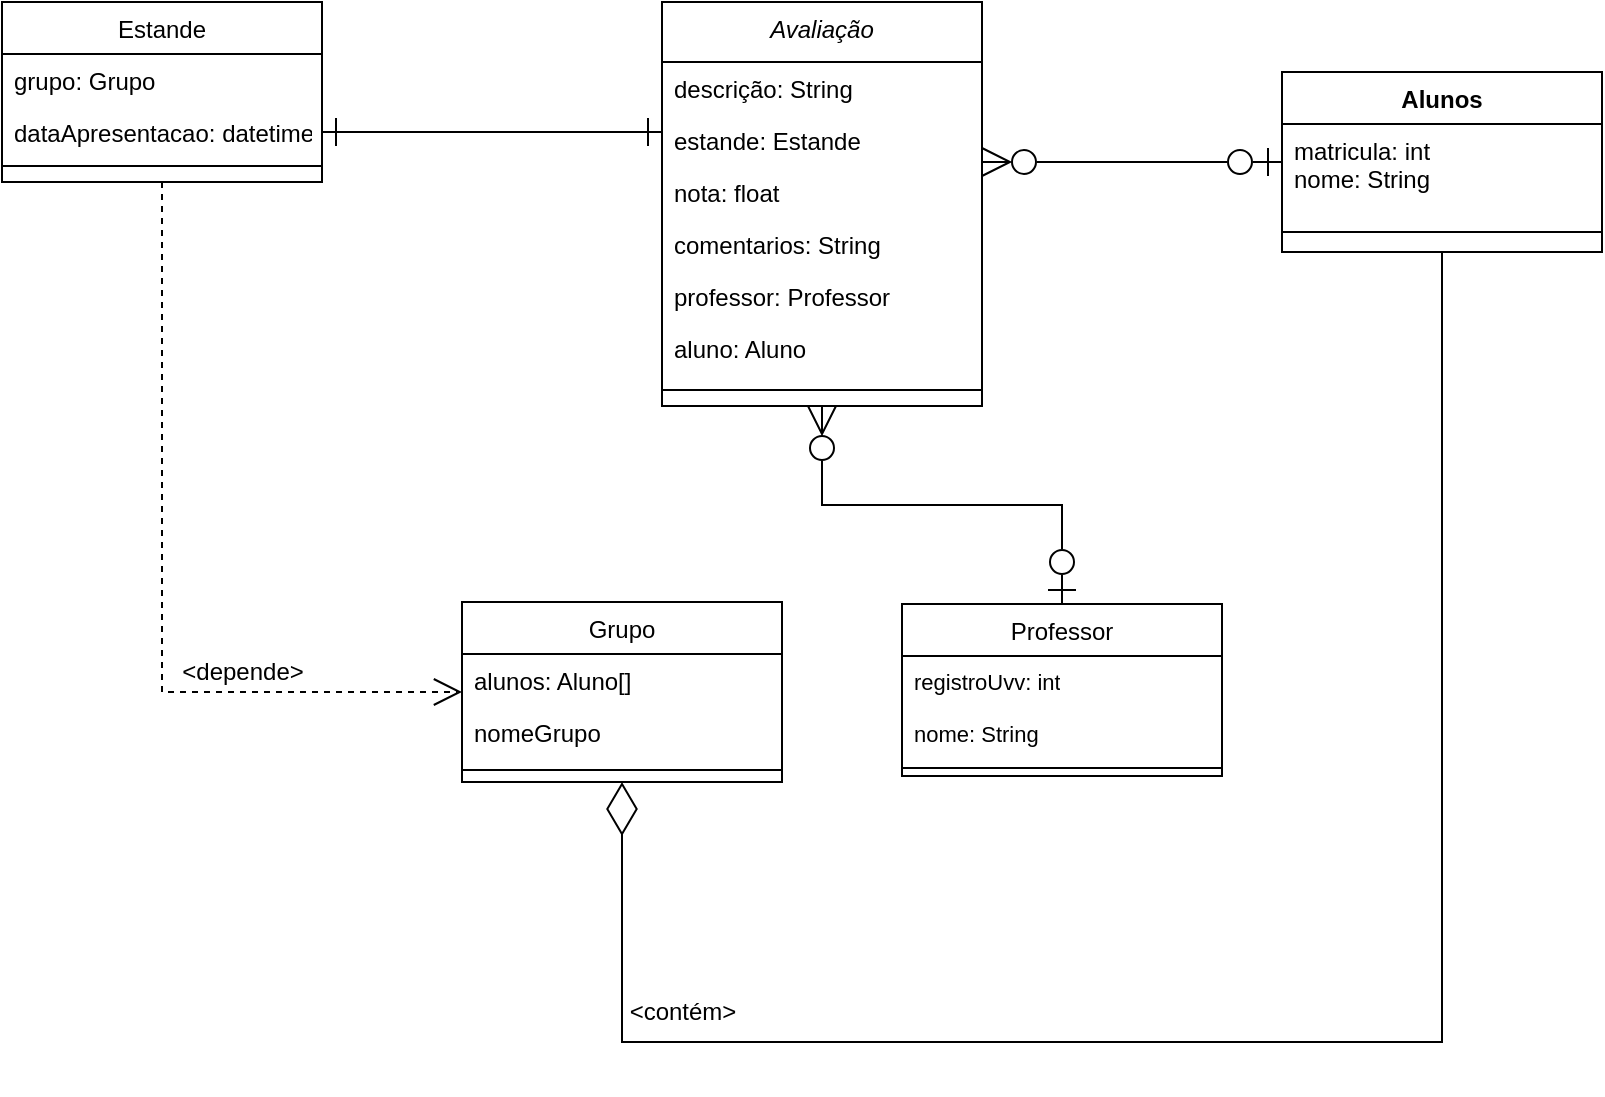 <mxfile version="21.7.2" type="github">
  <diagram id="C5RBs43oDa-KdzZeNtuy" name="Page-1">
    <mxGraphModel dx="1707" dy="478" grid="1" gridSize="10" guides="1" tooltips="1" connect="1" arrows="1" fold="1" page="1" pageScale="1" pageWidth="827" pageHeight="1169" math="0" shadow="0">
      <root>
        <mxCell id="WIyWlLk6GJQsqaUBKTNV-0" />
        <mxCell id="WIyWlLk6GJQsqaUBKTNV-1" parent="WIyWlLk6GJQsqaUBKTNV-0" />
        <mxCell id="kL2YTDX9EPqiO3jO1FHr-14" value="" style="endArrow=diamondThin;endFill=0;endSize=24;html=1;rounded=0;entryX=0.5;entryY=1;entryDx=0;entryDy=0;" edge="1" parent="WIyWlLk6GJQsqaUBKTNV-1" source="kL2YTDX9EPqiO3jO1FHr-31" target="kL2YTDX9EPqiO3jO1FHr-17">
          <mxGeometry width="160" relative="1" as="geometry">
            <mxPoint x="659.84" y="1322.8" as="sourcePoint" />
            <mxPoint x="230" y="1540" as="targetPoint" />
            <Array as="points">
              <mxPoint x="670" y="1540" />
              <mxPoint x="340" y="1540" />
              <mxPoint x="260" y="1540" />
            </Array>
          </mxGeometry>
        </mxCell>
        <mxCell id="kL2YTDX9EPqiO3jO1FHr-15" value="Avaliação" style="swimlane;fontStyle=2;align=center;verticalAlign=top;childLayout=stackLayout;horizontal=1;startSize=30;horizontalStack=0;resizeParent=1;resizeLast=0;collapsible=1;marginBottom=0;rounded=0;shadow=0;strokeWidth=1;" vertex="1" parent="WIyWlLk6GJQsqaUBKTNV-1">
          <mxGeometry x="280" y="1020" width="160" height="202" as="geometry">
            <mxRectangle x="230" y="140" width="160" height="26" as="alternateBounds" />
          </mxGeometry>
        </mxCell>
        <mxCell id="kL2YTDX9EPqiO3jO1FHr-50" value="descrição: String" style="text;strokeColor=none;fillColor=none;align=left;verticalAlign=top;spacingLeft=4;spacingRight=4;overflow=hidden;rotatable=0;points=[[0,0.5],[1,0.5]];portConstraint=eastwest;whiteSpace=wrap;html=1;" vertex="1" parent="kL2YTDX9EPqiO3jO1FHr-15">
          <mxGeometry y="30" width="160" height="26" as="geometry" />
        </mxCell>
        <mxCell id="kL2YTDX9EPqiO3jO1FHr-51" value="estande: Estande" style="text;strokeColor=none;fillColor=none;align=left;verticalAlign=top;spacingLeft=4;spacingRight=4;overflow=hidden;rotatable=0;points=[[0,0.5],[1,0.5]];portConstraint=eastwest;whiteSpace=wrap;html=1;" vertex="1" parent="kL2YTDX9EPqiO3jO1FHr-15">
          <mxGeometry y="56" width="160" height="26" as="geometry" />
        </mxCell>
        <mxCell id="kL2YTDX9EPqiO3jO1FHr-52" value="nota: float" style="text;strokeColor=none;fillColor=none;align=left;verticalAlign=top;spacingLeft=4;spacingRight=4;overflow=hidden;rotatable=0;points=[[0,0.5],[1,0.5]];portConstraint=eastwest;whiteSpace=wrap;html=1;" vertex="1" parent="kL2YTDX9EPqiO3jO1FHr-15">
          <mxGeometry y="82" width="160" height="26" as="geometry" />
        </mxCell>
        <mxCell id="kL2YTDX9EPqiO3jO1FHr-53" value="comentarios: String" style="text;strokeColor=none;fillColor=none;align=left;verticalAlign=top;spacingLeft=4;spacingRight=4;overflow=hidden;rotatable=0;points=[[0,0.5],[1,0.5]];portConstraint=eastwest;whiteSpace=wrap;html=1;" vertex="1" parent="kL2YTDX9EPqiO3jO1FHr-15">
          <mxGeometry y="108" width="160" height="26" as="geometry" />
        </mxCell>
        <mxCell id="kL2YTDX9EPqiO3jO1FHr-58" value="professor:&amp;nbsp;Professor" style="text;strokeColor=none;fillColor=none;align=left;verticalAlign=top;spacingLeft=4;spacingRight=4;overflow=hidden;rotatable=0;points=[[0,0.5],[1,0.5]];portConstraint=eastwest;whiteSpace=wrap;html=1;" vertex="1" parent="kL2YTDX9EPqiO3jO1FHr-15">
          <mxGeometry y="134" width="160" height="26" as="geometry" />
        </mxCell>
        <mxCell id="kL2YTDX9EPqiO3jO1FHr-59" value="aluno: Aluno" style="text;strokeColor=none;fillColor=none;align=left;verticalAlign=top;spacingLeft=4;spacingRight=4;overflow=hidden;rotatable=0;points=[[0,0.5],[1,0.5]];portConstraint=eastwest;whiteSpace=wrap;html=1;" vertex="1" parent="kL2YTDX9EPqiO3jO1FHr-15">
          <mxGeometry y="160" width="160" height="26" as="geometry" />
        </mxCell>
        <mxCell id="kL2YTDX9EPqiO3jO1FHr-16" value="" style="line;html=1;strokeWidth=1;align=left;verticalAlign=middle;spacingTop=-1;spacingLeft=3;spacingRight=3;rotatable=0;labelPosition=right;points=[];portConstraint=eastwest;" vertex="1" parent="kL2YTDX9EPqiO3jO1FHr-15">
          <mxGeometry y="186" width="160" height="16" as="geometry" />
        </mxCell>
        <mxCell id="kL2YTDX9EPqiO3jO1FHr-17" value="Grupo" style="swimlane;fontStyle=0;align=center;verticalAlign=top;childLayout=stackLayout;horizontal=1;startSize=26;horizontalStack=0;resizeParent=1;resizeLast=0;collapsible=1;marginBottom=0;rounded=0;shadow=0;strokeWidth=1;" vertex="1" parent="WIyWlLk6GJQsqaUBKTNV-1">
          <mxGeometry x="180" y="1320" width="160" height="90" as="geometry">
            <mxRectangle x="130" y="380" width="160" height="26" as="alternateBounds" />
          </mxGeometry>
        </mxCell>
        <mxCell id="kL2YTDX9EPqiO3jO1FHr-18" value="alunos: Aluno[]" style="text;align=left;verticalAlign=top;spacingLeft=4;spacingRight=4;overflow=hidden;rotatable=0;points=[[0,0.5],[1,0.5]];portConstraint=eastwest;" vertex="1" parent="kL2YTDX9EPqiO3jO1FHr-17">
          <mxGeometry y="26" width="160" height="26" as="geometry" />
        </mxCell>
        <mxCell id="kL2YTDX9EPqiO3jO1FHr-19" value="nomeGrupo" style="text;align=left;verticalAlign=top;spacingLeft=4;spacingRight=4;overflow=hidden;rotatable=0;points=[[0,0.5],[1,0.5]];portConstraint=eastwest;rounded=0;shadow=0;html=0;" vertex="1" parent="kL2YTDX9EPqiO3jO1FHr-17">
          <mxGeometry y="52" width="160" height="26" as="geometry" />
        </mxCell>
        <mxCell id="kL2YTDX9EPqiO3jO1FHr-20" value="" style="line;html=1;strokeWidth=1;align=left;verticalAlign=middle;spacingTop=-1;spacingLeft=3;spacingRight=3;rotatable=0;labelPosition=right;points=[];portConstraint=eastwest;" vertex="1" parent="kL2YTDX9EPqiO3jO1FHr-17">
          <mxGeometry y="78" width="160" height="12" as="geometry" />
        </mxCell>
        <mxCell id="kL2YTDX9EPqiO3jO1FHr-54" style="edgeStyle=orthogonalEdgeStyle;rounded=0;orthogonalLoop=1;jettySize=auto;html=1;startArrow=ERzeroToOne;startFill=0;endArrow=ERzeroToMany;endFill=0;endSize=12;startSize=12;" edge="1" parent="WIyWlLk6GJQsqaUBKTNV-1" source="kL2YTDX9EPqiO3jO1FHr-62" target="kL2YTDX9EPqiO3jO1FHr-15">
          <mxGeometry relative="1" as="geometry">
            <mxPoint x="470" y="1310" as="sourcePoint" />
          </mxGeometry>
        </mxCell>
        <mxCell id="kL2YTDX9EPqiO3jO1FHr-23" value="Estande" style="swimlane;fontStyle=0;align=center;verticalAlign=top;childLayout=stackLayout;horizontal=1;startSize=26;horizontalStack=0;resizeParent=1;resizeLast=0;collapsible=1;marginBottom=0;rounded=0;shadow=0;strokeWidth=1;" vertex="1" parent="WIyWlLk6GJQsqaUBKTNV-1">
          <mxGeometry x="-50" y="1020" width="160" height="90" as="geometry">
            <mxRectangle x="550" y="140" width="160" height="26" as="alternateBounds" />
          </mxGeometry>
        </mxCell>
        <mxCell id="kL2YTDX9EPqiO3jO1FHr-25" value="grupo: Grupo" style="text;align=left;verticalAlign=top;spacingLeft=4;spacingRight=4;overflow=hidden;rotatable=0;points=[[0,0.5],[1,0.5]];portConstraint=eastwest;rounded=0;shadow=0;html=0;" vertex="1" parent="kL2YTDX9EPqiO3jO1FHr-23">
          <mxGeometry y="26" width="160" height="26" as="geometry" />
        </mxCell>
        <mxCell id="kL2YTDX9EPqiO3jO1FHr-26" value="dataApresentacao: datetime" style="text;align=left;verticalAlign=top;spacingLeft=4;spacingRight=4;overflow=hidden;rotatable=0;points=[[0,0.5],[1,0.5]];portConstraint=eastwest;rounded=0;shadow=0;html=0;" vertex="1" parent="kL2YTDX9EPqiO3jO1FHr-23">
          <mxGeometry y="52" width="160" height="26" as="geometry" />
        </mxCell>
        <mxCell id="kL2YTDX9EPqiO3jO1FHr-28" value="" style="line;html=1;strokeWidth=1;align=left;verticalAlign=middle;spacingTop=-1;spacingLeft=3;spacingRight=3;rotatable=0;labelPosition=right;points=[];portConstraint=eastwest;" vertex="1" parent="kL2YTDX9EPqiO3jO1FHr-23">
          <mxGeometry y="78" width="160" height="8" as="geometry" />
        </mxCell>
        <mxCell id="kL2YTDX9EPqiO3jO1FHr-55" style="edgeStyle=orthogonalEdgeStyle;rounded=0;orthogonalLoop=1;jettySize=auto;html=1;startArrow=ERzeroToOne;startFill=0;endArrow=ERzeroToMany;endFill=0;endSize=12;startSize=12;" edge="1" parent="WIyWlLk6GJQsqaUBKTNV-1" source="kL2YTDX9EPqiO3jO1FHr-31" target="kL2YTDX9EPqiO3jO1FHr-15">
          <mxGeometry relative="1" as="geometry">
            <Array as="points">
              <mxPoint x="540" y="1100" />
              <mxPoint x="540" y="1100" />
            </Array>
          </mxGeometry>
        </mxCell>
        <mxCell id="kL2YTDX9EPqiO3jO1FHr-31" value="Alunos" style="swimlane;fontStyle=1;align=center;verticalAlign=top;childLayout=stackLayout;horizontal=1;startSize=26;horizontalStack=0;resizeParent=1;resizeParentMax=0;resizeLast=0;collapsible=1;marginBottom=0;whiteSpace=wrap;html=1;" vertex="1" parent="WIyWlLk6GJQsqaUBKTNV-1">
          <mxGeometry x="590" y="1055" width="160" height="90" as="geometry" />
        </mxCell>
        <mxCell id="kL2YTDX9EPqiO3jO1FHr-32" value="matricula: int&lt;br&gt;nome: String" style="text;strokeColor=none;fillColor=none;align=left;verticalAlign=top;spacingLeft=4;spacingRight=4;overflow=hidden;rotatable=0;points=[[0,0.5],[1,0.5]];portConstraint=eastwest;whiteSpace=wrap;html=1;" vertex="1" parent="kL2YTDX9EPqiO3jO1FHr-31">
          <mxGeometry y="26" width="160" height="44" as="geometry" />
        </mxCell>
        <mxCell id="kL2YTDX9EPqiO3jO1FHr-33" value="" style="line;strokeWidth=1;fillColor=none;align=left;verticalAlign=middle;spacingTop=-1;spacingLeft=3;spacingRight=3;rotatable=0;labelPosition=right;points=[];portConstraint=eastwest;strokeColor=inherit;" vertex="1" parent="kL2YTDX9EPqiO3jO1FHr-31">
          <mxGeometry y="70" width="160" height="20" as="geometry" />
        </mxCell>
        <mxCell id="kL2YTDX9EPqiO3jO1FHr-45" value="&amp;lt;depende&amp;gt;" style="text;html=1;align=center;verticalAlign=middle;resizable=0;points=[];autosize=1;strokeColor=none;fillColor=none;" vertex="1" parent="WIyWlLk6GJQsqaUBKTNV-1">
          <mxGeometry x="30" y="1340" width="80" height="30" as="geometry" />
        </mxCell>
        <mxCell id="kL2YTDX9EPqiO3jO1FHr-46" value="&amp;lt;contém&amp;gt;" style="text;html=1;align=center;verticalAlign=middle;resizable=0;points=[];autosize=1;strokeColor=none;fillColor=none;" vertex="1" parent="WIyWlLk6GJQsqaUBKTNV-1">
          <mxGeometry x="250" y="1510" width="80" height="30" as="geometry" />
        </mxCell>
        <mxCell id="kL2YTDX9EPqiO3jO1FHr-47" value="" style="endArrow=open;endSize=12;dashed=1;html=1;rounded=0;" edge="1" parent="WIyWlLk6GJQsqaUBKTNV-1" source="kL2YTDX9EPqiO3jO1FHr-23" target="kL2YTDX9EPqiO3jO1FHr-17">
          <mxGeometry width="160" relative="1" as="geometry">
            <mxPoint x="20" y="1240" as="sourcePoint" />
            <mxPoint x="180" y="1420" as="targetPoint" />
            <Array as="points">
              <mxPoint x="30" y="1365" />
            </Array>
            <mxPoint as="offset" />
          </mxGeometry>
        </mxCell>
        <mxCell id="kL2YTDX9EPqiO3jO1FHr-48" style="edgeStyle=orthogonalEdgeStyle;rounded=0;orthogonalLoop=1;jettySize=auto;html=1;endArrow=ERone;endFill=0;startArrow=ERone;startFill=0;endSize=12;startSize=12;" edge="1" parent="WIyWlLk6GJQsqaUBKTNV-1" source="kL2YTDX9EPqiO3jO1FHr-26" target="kL2YTDX9EPqiO3jO1FHr-15">
          <mxGeometry relative="1" as="geometry">
            <Array as="points">
              <mxPoint x="230" y="1085" />
              <mxPoint x="230" y="1085" />
            </Array>
          </mxGeometry>
        </mxCell>
        <mxCell id="kL2YTDX9EPqiO3jO1FHr-62" value="&lt;span style=&quot;font-weight: normal;&quot;&gt;&lt;font style=&quot;font-size: 12px;&quot;&gt;Professor&lt;/font&gt;&lt;/span&gt;" style="swimlane;fontStyle=1;align=center;verticalAlign=top;childLayout=stackLayout;horizontal=1;startSize=26;horizontalStack=0;resizeParent=1;resizeParentMax=0;resizeLast=0;collapsible=1;marginBottom=0;whiteSpace=wrap;html=1;fontFamily=Helvetica;fontSize=11;fontColor=default;" vertex="1" parent="WIyWlLk6GJQsqaUBKTNV-1">
          <mxGeometry x="400" y="1321" width="160" height="86" as="geometry" />
        </mxCell>
        <mxCell id="kL2YTDX9EPqiO3jO1FHr-63" value="registroUvv: int" style="text;strokeColor=none;fillColor=none;align=left;verticalAlign=top;spacingLeft=4;spacingRight=4;overflow=hidden;rotatable=0;points=[[0,0.5],[1,0.5]];portConstraint=eastwest;whiteSpace=wrap;html=1;fontSize=11;fontFamily=Helvetica;fontColor=default;" vertex="1" parent="kL2YTDX9EPqiO3jO1FHr-62">
          <mxGeometry y="26" width="160" height="26" as="geometry" />
        </mxCell>
        <mxCell id="kL2YTDX9EPqiO3jO1FHr-66" value="nome: String" style="text;strokeColor=none;fillColor=none;align=left;verticalAlign=top;spacingLeft=4;spacingRight=4;overflow=hidden;rotatable=0;points=[[0,0.5],[1,0.5]];portConstraint=eastwest;whiteSpace=wrap;html=1;fontSize=11;fontFamily=Helvetica;fontColor=default;" vertex="1" parent="kL2YTDX9EPqiO3jO1FHr-62">
          <mxGeometry y="52" width="160" height="26" as="geometry" />
        </mxCell>
        <mxCell id="kL2YTDX9EPqiO3jO1FHr-64" value="" style="line;strokeWidth=1;fillColor=none;align=left;verticalAlign=middle;spacingTop=-1;spacingLeft=3;spacingRight=3;rotatable=0;labelPosition=right;points=[];portConstraint=eastwest;strokeColor=inherit;fontFamily=Helvetica;fontSize=11;fontColor=default;" vertex="1" parent="kL2YTDX9EPqiO3jO1FHr-62">
          <mxGeometry y="78" width="160" height="8" as="geometry" />
        </mxCell>
      </root>
    </mxGraphModel>
  </diagram>
</mxfile>

